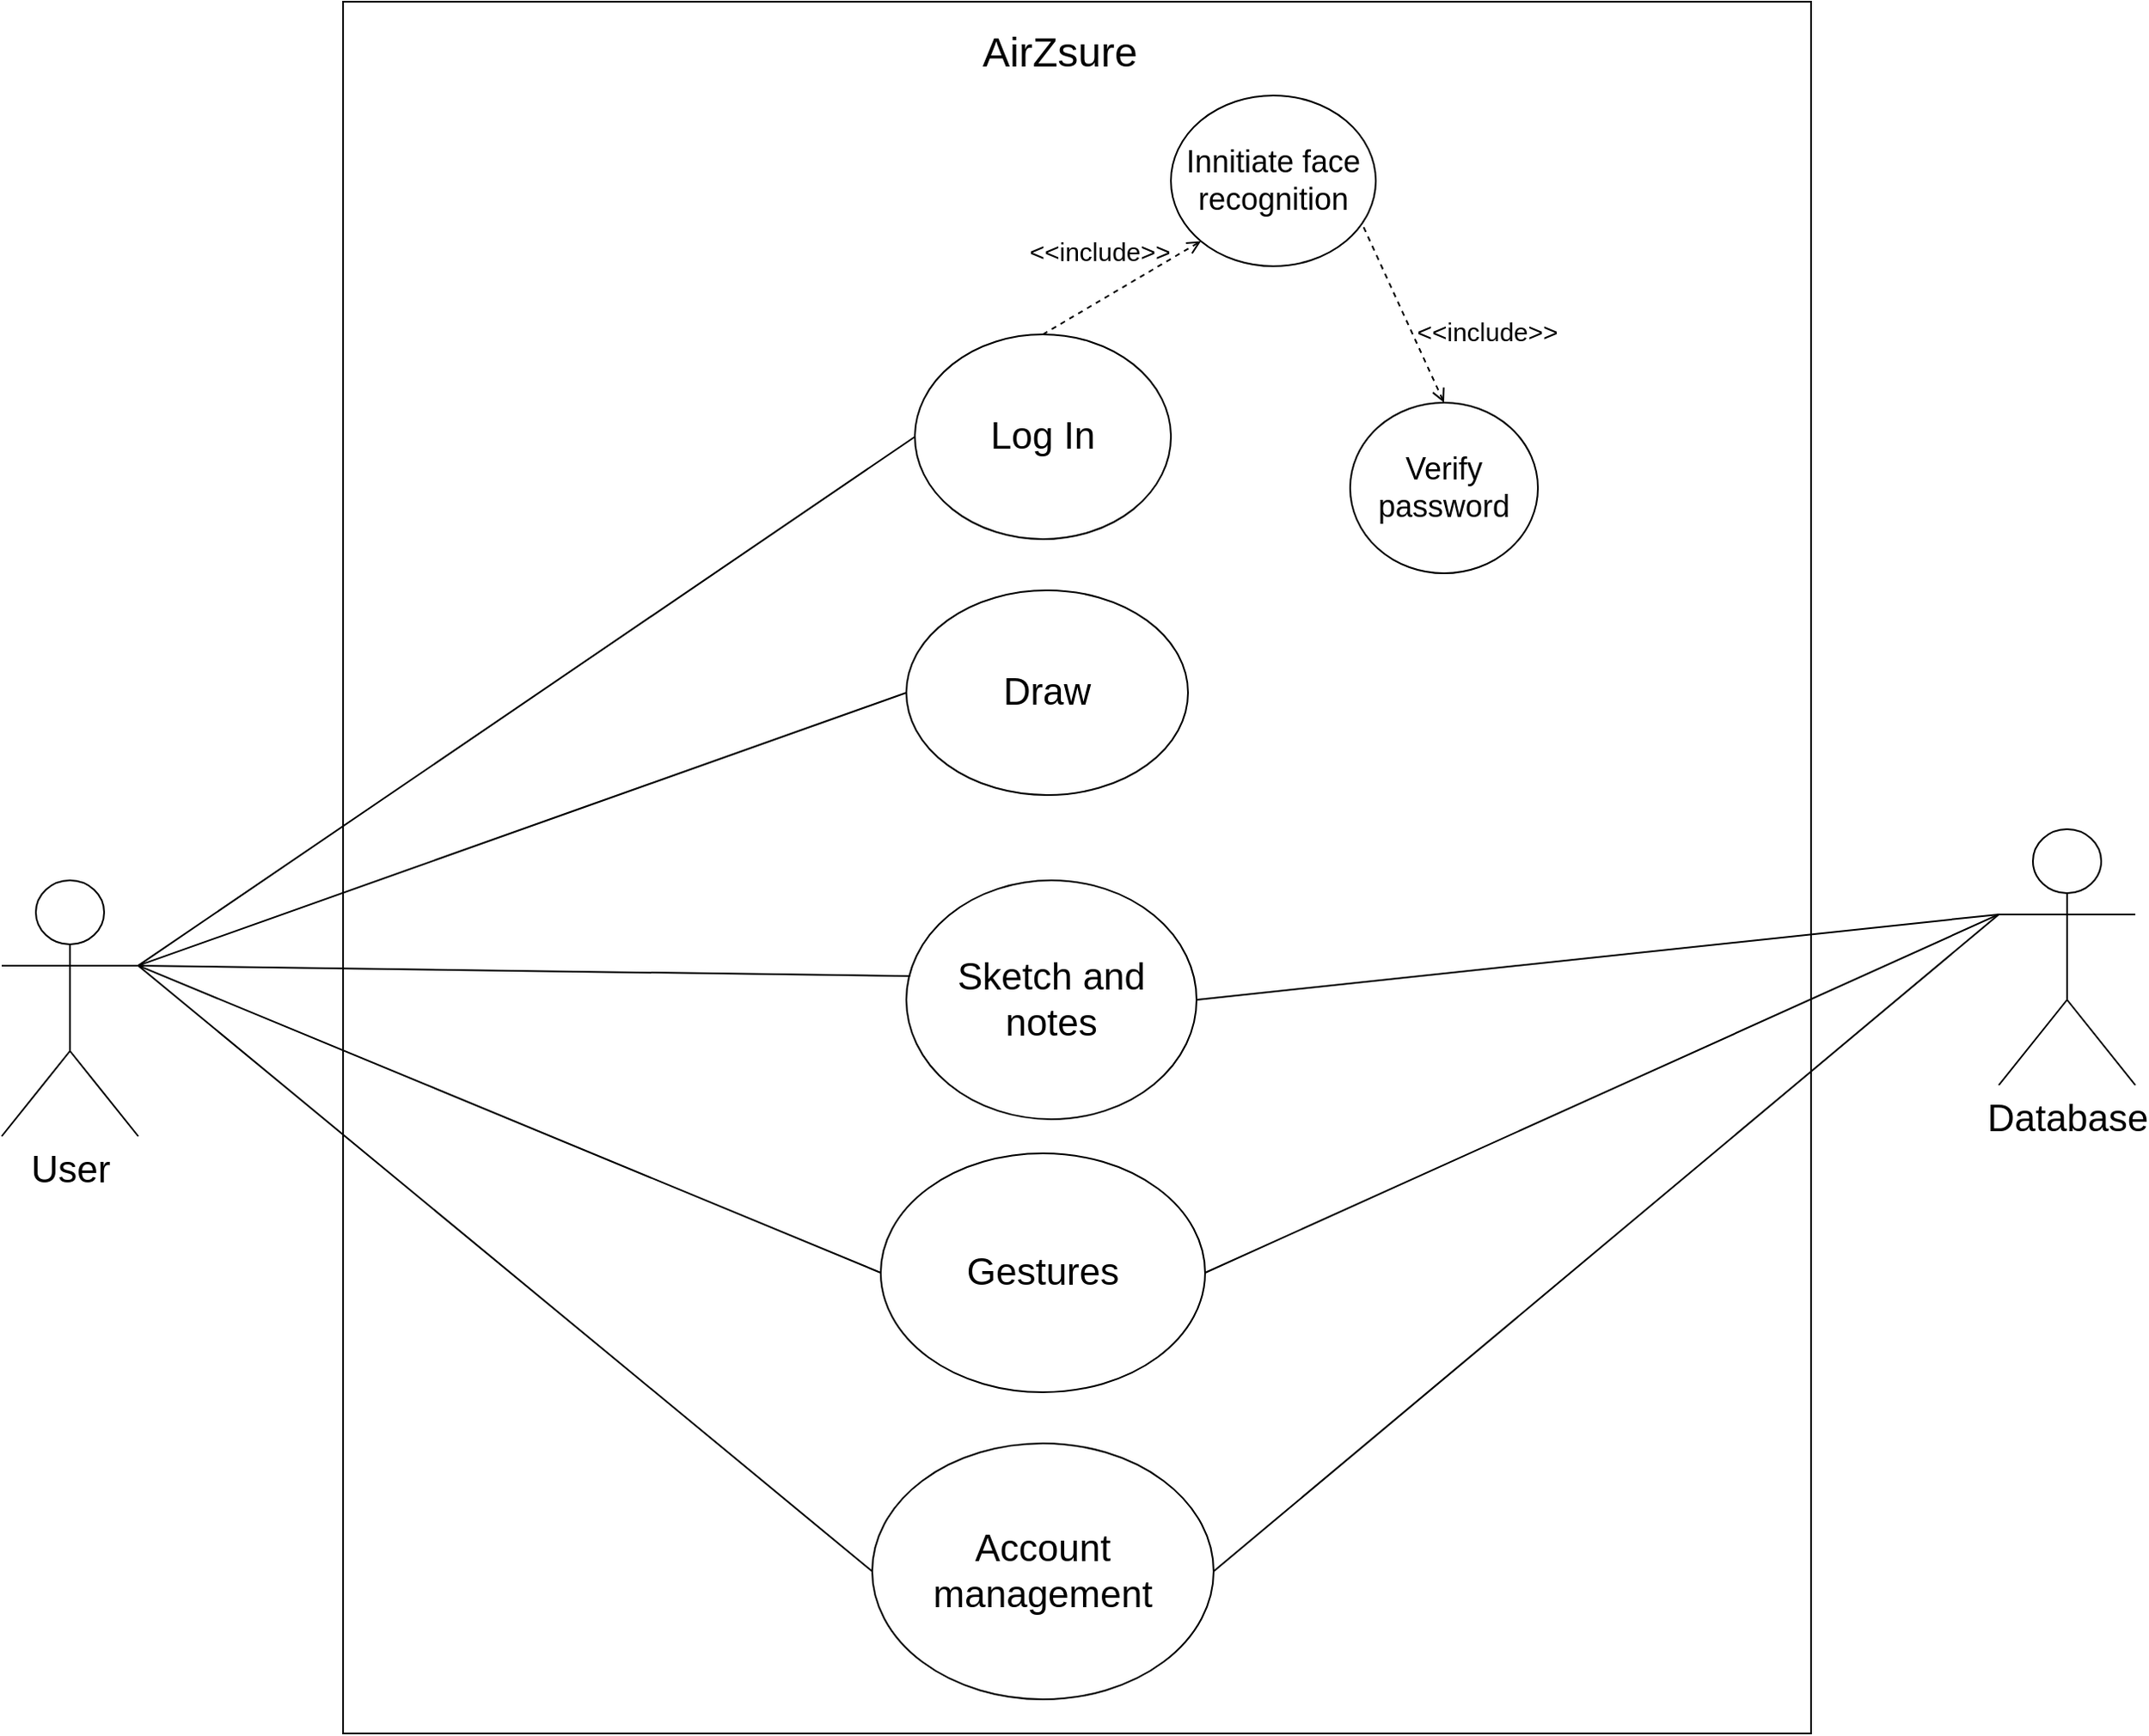 <mxfile version="14.4.8" type="github">
  <diagram id="aXn3OjnOirft_9KjU9u0" name="Page-1">
    <mxGraphModel dx="2057" dy="1087" grid="1" gridSize="10" guides="1" tooltips="1" connect="1" arrows="1" fold="1" page="1" pageScale="1" pageWidth="850" pageHeight="1100" math="0" shadow="0">
      <root>
        <mxCell id="0" />
        <mxCell id="1" parent="0" />
        <mxCell id="9XCm4ptCp412VaQSHnFl-3" value="" style="rounded=0;whiteSpace=wrap;html=1;rotation=-90;" parent="1" vertex="1">
          <mxGeometry x="162.5" y="112.5" width="1015" height="860" as="geometry" />
        </mxCell>
        <mxCell id="9XCm4ptCp412VaQSHnFl-4" value="&lt;font style=&quot;font-size: 24px&quot;&gt;AirZsure&lt;/font&gt;" style="text;html=1;strokeColor=none;fillColor=none;align=center;verticalAlign=middle;whiteSpace=wrap;rounded=0;" parent="1" vertex="1">
          <mxGeometry x="600" y="50" width="120" height="30" as="geometry" />
        </mxCell>
        <mxCell id="9XCm4ptCp412VaQSHnFl-5" value="&lt;font style=&quot;font-size: 22px&quot;&gt;User&lt;/font&gt;" style="shape=umlActor;verticalLabelPosition=bottom;verticalAlign=top;html=1;outlineConnect=0;" parent="1" vertex="1">
          <mxGeometry x="40" y="550" width="80" height="150" as="geometry" />
        </mxCell>
        <mxCell id="9XCm4ptCp412VaQSHnFl-6" value="&lt;font style=&quot;font-size: 22px&quot;&gt;Database&lt;/font&gt;" style="shape=umlActor;verticalLabelPosition=bottom;verticalAlign=top;html=1;outlineConnect=0;" parent="1" vertex="1">
          <mxGeometry x="1210" y="520" width="80" height="150" as="geometry" />
        </mxCell>
        <mxCell id="9XCm4ptCp412VaQSHnFl-7" value="&lt;font style=&quot;font-size: 22px&quot;&gt;Log In&lt;/font&gt;" style="ellipse;whiteSpace=wrap;html=1;" parent="1" vertex="1">
          <mxGeometry x="575" y="230" width="150" height="120" as="geometry" />
        </mxCell>
        <mxCell id="9XCm4ptCp412VaQSHnFl-8" value="&lt;font style=&quot;font-size: 22px&quot;&gt;Draw&lt;/font&gt;" style="ellipse;whiteSpace=wrap;html=1;" parent="1" vertex="1">
          <mxGeometry x="570" y="380" width="165" height="120" as="geometry" />
        </mxCell>
        <mxCell id="9XCm4ptCp412VaQSHnFl-9" value="&lt;font style=&quot;font-size: 22px&quot;&gt;Sketch and notes&lt;/font&gt;" style="ellipse;whiteSpace=wrap;html=1;" parent="1" vertex="1">
          <mxGeometry x="570" y="550" width="170" height="140" as="geometry" />
        </mxCell>
        <mxCell id="9XCm4ptCp412VaQSHnFl-10" value="&lt;font style=&quot;font-size: 22px&quot;&gt;Gestures&lt;/font&gt;" style="ellipse;whiteSpace=wrap;html=1;" parent="1" vertex="1">
          <mxGeometry x="555" y="710" width="190" height="140" as="geometry" />
        </mxCell>
        <mxCell id="9XCm4ptCp412VaQSHnFl-12" value="" style="endArrow=none;html=1;entryX=0;entryY=0.5;entryDx=0;entryDy=0;exitX=1;exitY=0.333;exitDx=0;exitDy=0;exitPerimeter=0;" parent="1" target="9XCm4ptCp412VaQSHnFl-7" edge="1" source="9XCm4ptCp412VaQSHnFl-5">
          <mxGeometry width="50" height="50" relative="1" as="geometry">
            <mxPoint x="130" y="320" as="sourcePoint" />
            <mxPoint x="290" y="220" as="targetPoint" />
          </mxGeometry>
        </mxCell>
        <mxCell id="9XCm4ptCp412VaQSHnFl-13" value="" style="endArrow=none;html=1;entryX=0;entryY=0.5;entryDx=0;entryDy=0;exitX=1;exitY=0.333;exitDx=0;exitDy=0;exitPerimeter=0;" parent="1" target="9XCm4ptCp412VaQSHnFl-8" edge="1" source="9XCm4ptCp412VaQSHnFl-5">
          <mxGeometry width="50" height="50" relative="1" as="geometry">
            <mxPoint x="130" y="320" as="sourcePoint" />
            <mxPoint x="330.0" y="180" as="targetPoint" />
          </mxGeometry>
        </mxCell>
        <mxCell id="9XCm4ptCp412VaQSHnFl-14" value="" style="endArrow=none;html=1;entryX=0.013;entryY=0.401;entryDx=0;entryDy=0;entryPerimeter=0;exitX=1;exitY=0.333;exitDx=0;exitDy=0;exitPerimeter=0;" parent="1" source="9XCm4ptCp412VaQSHnFl-5" target="9XCm4ptCp412VaQSHnFl-9" edge="1">
          <mxGeometry width="50" height="50" relative="1" as="geometry">
            <mxPoint x="140" y="330" as="sourcePoint" />
            <mxPoint x="330.0" y="290" as="targetPoint" />
          </mxGeometry>
        </mxCell>
        <mxCell id="9XCm4ptCp412VaQSHnFl-15" value="" style="endArrow=none;html=1;entryX=0;entryY=0.5;entryDx=0;entryDy=0;exitX=1;exitY=0.333;exitDx=0;exitDy=0;exitPerimeter=0;" parent="1" source="9XCm4ptCp412VaQSHnFl-5" target="9XCm4ptCp412VaQSHnFl-10" edge="1">
          <mxGeometry width="50" height="50" relative="1" as="geometry">
            <mxPoint x="139" y="330" as="sourcePoint" />
            <mxPoint x="331.56" y="382.08" as="targetPoint" />
          </mxGeometry>
        </mxCell>
        <mxCell id="zDRHQb7o4Ke-IUu3kP3v-1" value="&lt;font style=&quot;font-size: 22px&quot;&gt;Account management&lt;/font&gt;" style="ellipse;whiteSpace=wrap;html=1;" vertex="1" parent="1">
          <mxGeometry x="550" y="880" width="200" height="150" as="geometry" />
        </mxCell>
        <mxCell id="zDRHQb7o4Ke-IUu3kP3v-2" value="" style="endArrow=none;html=1;entryX=0;entryY=0.5;entryDx=0;entryDy=0;exitX=1;exitY=0.333;exitDx=0;exitDy=0;exitPerimeter=0;" edge="1" parent="1" source="9XCm4ptCp412VaQSHnFl-5" target="zDRHQb7o4Ke-IUu3kP3v-1">
          <mxGeometry width="50" height="50" relative="1" as="geometry">
            <mxPoint x="129" y="320" as="sourcePoint" />
            <mxPoint x="320" y="480" as="targetPoint" />
          </mxGeometry>
        </mxCell>
        <mxCell id="zDRHQb7o4Ke-IUu3kP3v-4" value="" style="endArrow=none;html=1;exitX=1;exitY=0.5;exitDx=0;exitDy=0;entryX=0;entryY=0.333;entryDx=0;entryDy=0;entryPerimeter=0;" edge="1" parent="1" source="9XCm4ptCp412VaQSHnFl-9" target="9XCm4ptCp412VaQSHnFl-6">
          <mxGeometry width="50" height="50" relative="1" as="geometry">
            <mxPoint x="530" y="380" as="sourcePoint" />
            <mxPoint x="580" y="330" as="targetPoint" />
          </mxGeometry>
        </mxCell>
        <mxCell id="zDRHQb7o4Ke-IUu3kP3v-5" value="" style="endArrow=none;html=1;exitX=1;exitY=0.5;exitDx=0;exitDy=0;entryX=0;entryY=0.333;entryDx=0;entryDy=0;entryPerimeter=0;" edge="1" parent="1" source="9XCm4ptCp412VaQSHnFl-10" target="9XCm4ptCp412VaQSHnFl-6">
          <mxGeometry width="50" height="50" relative="1" as="geometry">
            <mxPoint x="450" y="350" as="sourcePoint" />
            <mxPoint x="660" y="320" as="targetPoint" />
          </mxGeometry>
        </mxCell>
        <mxCell id="zDRHQb7o4Ke-IUu3kP3v-6" value="" style="endArrow=none;html=1;exitX=1;exitY=0.5;exitDx=0;exitDy=0;entryX=0;entryY=0.333;entryDx=0;entryDy=0;entryPerimeter=0;" edge="1" parent="1" source="zDRHQb7o4Ke-IUu3kP3v-1" target="9XCm4ptCp412VaQSHnFl-6">
          <mxGeometry width="50" height="50" relative="1" as="geometry">
            <mxPoint x="450" y="440" as="sourcePoint" />
            <mxPoint x="660" y="320" as="targetPoint" />
          </mxGeometry>
        </mxCell>
        <mxCell id="zDRHQb7o4Ke-IUu3kP3v-7" value="&lt;font style=&quot;font-size: 18px&quot;&gt;Innitiate face recognition&lt;/font&gt;" style="ellipse;whiteSpace=wrap;html=1;" vertex="1" parent="1">
          <mxGeometry x="725" y="90" width="120" height="100" as="geometry" />
        </mxCell>
        <mxCell id="zDRHQb7o4Ke-IUu3kP3v-8" value="&lt;font style=&quot;font-size: 18px&quot;&gt;Verify password&lt;/font&gt;" style="ellipse;whiteSpace=wrap;html=1;" vertex="1" parent="1">
          <mxGeometry x="830" y="270" width="110" height="100" as="geometry" />
        </mxCell>
        <mxCell id="zDRHQb7o4Ke-IUu3kP3v-11" value="&lt;font style=&quot;font-size: 15px&quot;&gt;&amp;lt;&amp;lt;include&amp;gt;&amp;gt;&lt;/font&gt;" style="edgeStyle=none;html=1;endArrow=open;verticalAlign=bottom;dashed=1;labelBackgroundColor=none;exitX=0.5;exitY=0;exitDx=0;exitDy=0;entryX=0;entryY=1;entryDx=0;entryDy=0;" edge="1" parent="1" source="9XCm4ptCp412VaQSHnFl-7" target="zDRHQb7o4Ke-IUu3kP3v-7">
          <mxGeometry x="-0.126" y="15" width="160" relative="1" as="geometry">
            <mxPoint x="709.82" y="200.0" as="sourcePoint" />
            <mxPoint x="630.18" y="236.03" as="targetPoint" />
            <mxPoint as="offset" />
          </mxGeometry>
        </mxCell>
        <mxCell id="zDRHQb7o4Ke-IUu3kP3v-13" value="&lt;font style=&quot;font-size: 15px&quot;&gt;&amp;lt;&amp;lt;include&amp;gt;&amp;gt;&lt;/font&gt;" style="edgeStyle=none;html=1;endArrow=open;verticalAlign=bottom;dashed=1;labelBackgroundColor=none;exitX=0.941;exitY=0.772;exitDx=0;exitDy=0;entryX=0.5;entryY=0;entryDx=0;entryDy=0;exitPerimeter=0;" edge="1" parent="1" source="zDRHQb7o4Ke-IUu3kP3v-7" target="zDRHQb7o4Ke-IUu3kP3v-8">
          <mxGeometry x="0.702" y="35" width="160" relative="1" as="geometry">
            <mxPoint x="650" y="270" as="sourcePoint" />
            <mxPoint x="762.5" y="182.5" as="targetPoint" />
            <mxPoint as="offset" />
          </mxGeometry>
        </mxCell>
      </root>
    </mxGraphModel>
  </diagram>
</mxfile>
